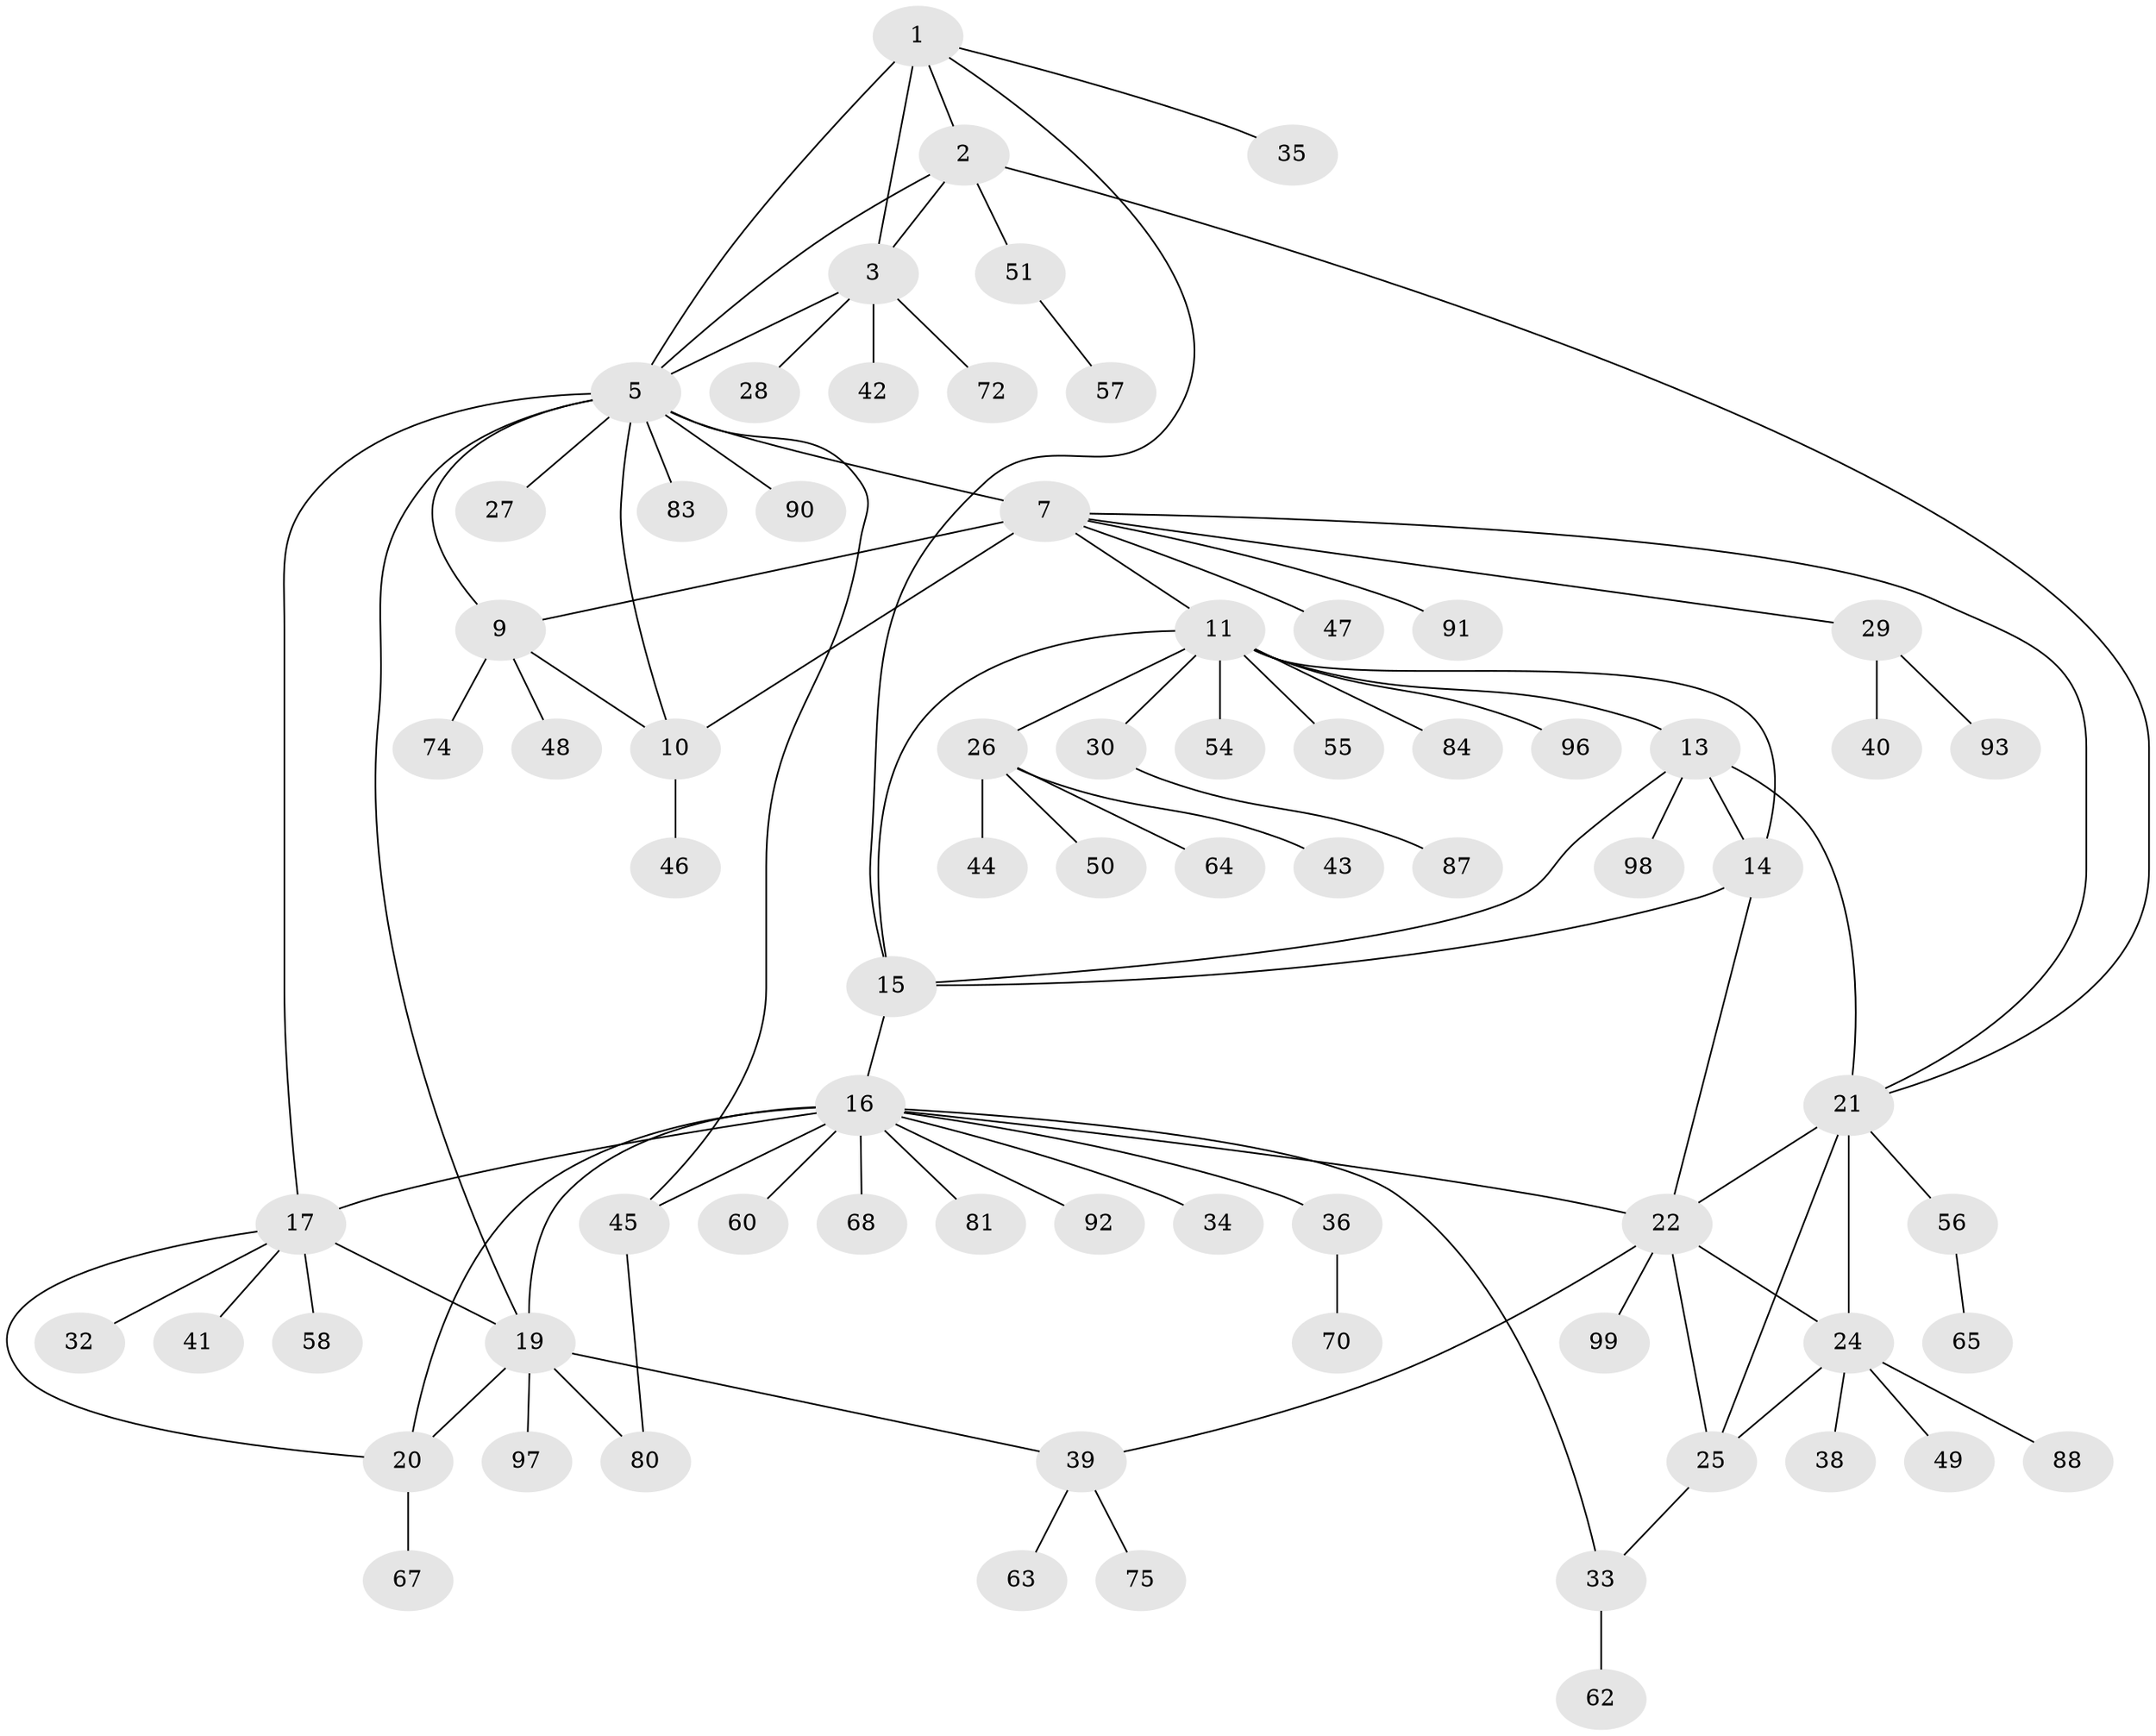 // Generated by graph-tools (version 1.1) at 2025/52/02/27/25 19:52:20]
// undirected, 73 vertices, 98 edges
graph export_dot {
graph [start="1"]
  node [color=gray90,style=filled];
  1 [super="+4"];
  2 [super="+86"];
  3 [super="+66"];
  5 [super="+6"];
  7 [super="+8"];
  9 [super="+89"];
  10;
  11 [super="+12"];
  13;
  14 [super="+78"];
  15;
  16 [super="+18"];
  17 [super="+31"];
  19 [super="+82"];
  20 [super="+37"];
  21 [super="+23"];
  22 [super="+53"];
  24 [super="+59"];
  25;
  26 [super="+77"];
  27;
  28 [super="+52"];
  29 [super="+94"];
  30 [super="+85"];
  32;
  33 [super="+76"];
  34 [super="+73"];
  35;
  36 [super="+69"];
  38;
  39 [super="+100"];
  40;
  41;
  42;
  43;
  44;
  45 [super="+61"];
  46;
  47;
  48;
  49 [super="+71"];
  50;
  51;
  54;
  55;
  56;
  57;
  58;
  60;
  62;
  63;
  64;
  65 [super="+79"];
  67;
  68;
  70;
  72;
  74;
  75;
  80;
  81 [super="+95"];
  83;
  84;
  87;
  88;
  90;
  91;
  92;
  93;
  96;
  97;
  98;
  99;
  1 -- 2 [weight=2];
  1 -- 3 [weight=2];
  1 -- 5 [weight=2];
  1 -- 35;
  1 -- 15;
  2 -- 3;
  2 -- 5;
  2 -- 21;
  2 -- 51;
  3 -- 5;
  3 -- 28;
  3 -- 42;
  3 -- 72;
  5 -- 17;
  5 -- 45;
  5 -- 7 [weight=2];
  5 -- 9;
  5 -- 10;
  5 -- 19;
  5 -- 83;
  5 -- 90;
  5 -- 27;
  7 -- 9 [weight=2];
  7 -- 10 [weight=2];
  7 -- 11;
  7 -- 21;
  7 -- 29;
  7 -- 91;
  7 -- 47;
  9 -- 10;
  9 -- 48;
  9 -- 74;
  10 -- 46;
  11 -- 13 [weight=2];
  11 -- 14 [weight=2];
  11 -- 15 [weight=2];
  11 -- 26;
  11 -- 54;
  11 -- 96;
  11 -- 84;
  11 -- 30;
  11 -- 55;
  13 -- 14;
  13 -- 15;
  13 -- 21;
  13 -- 98;
  14 -- 15;
  14 -- 22;
  15 -- 16;
  16 -- 17 [weight=2];
  16 -- 19 [weight=2];
  16 -- 20 [weight=2];
  16 -- 22;
  16 -- 36;
  16 -- 60;
  16 -- 81;
  16 -- 92;
  16 -- 34;
  16 -- 68;
  16 -- 45;
  16 -- 33;
  17 -- 19;
  17 -- 20;
  17 -- 32;
  17 -- 41;
  17 -- 58;
  19 -- 20;
  19 -- 80;
  19 -- 97;
  19 -- 39;
  20 -- 67;
  21 -- 22 [weight=2];
  21 -- 24 [weight=2];
  21 -- 25 [weight=2];
  21 -- 56;
  22 -- 24;
  22 -- 25;
  22 -- 39;
  22 -- 99;
  24 -- 25;
  24 -- 38;
  24 -- 49;
  24 -- 88;
  25 -- 33;
  26 -- 43;
  26 -- 44;
  26 -- 50;
  26 -- 64;
  29 -- 40;
  29 -- 93;
  30 -- 87;
  33 -- 62;
  36 -- 70;
  39 -- 63;
  39 -- 75;
  45 -- 80;
  51 -- 57;
  56 -- 65;
}

